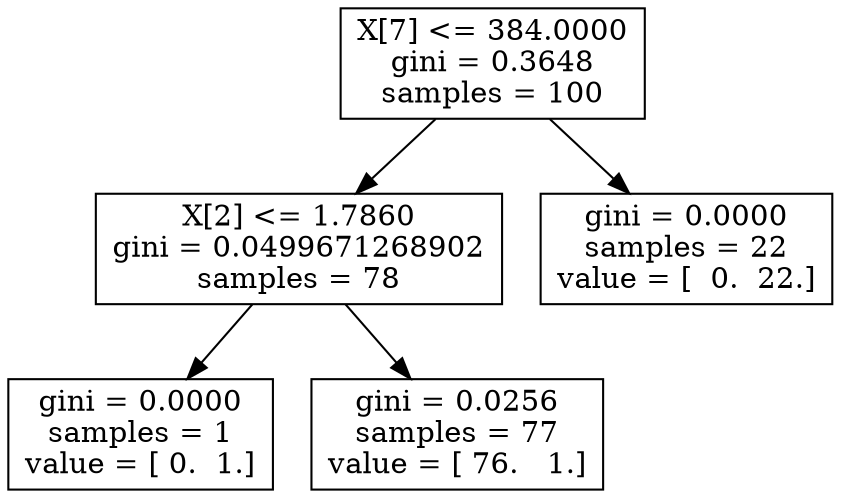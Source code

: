 digraph Tree {
0 [label="X[7] <= 384.0000\ngini = 0.3648\nsamples = 100", shape="box"] ;
1 [label="X[2] <= 1.7860\ngini = 0.0499671268902\nsamples = 78", shape="box"] ;
0 -> 1 ;
2 [label="gini = 0.0000\nsamples = 1\nvalue = [ 0.  1.]", shape="box"] ;
1 -> 2 ;
3 [label="gini = 0.0256\nsamples = 77\nvalue = [ 76.   1.]", shape="box"] ;
1 -> 3 ;
4 [label="gini = 0.0000\nsamples = 22\nvalue = [  0.  22.]", shape="box"] ;
0 -> 4 ;
}